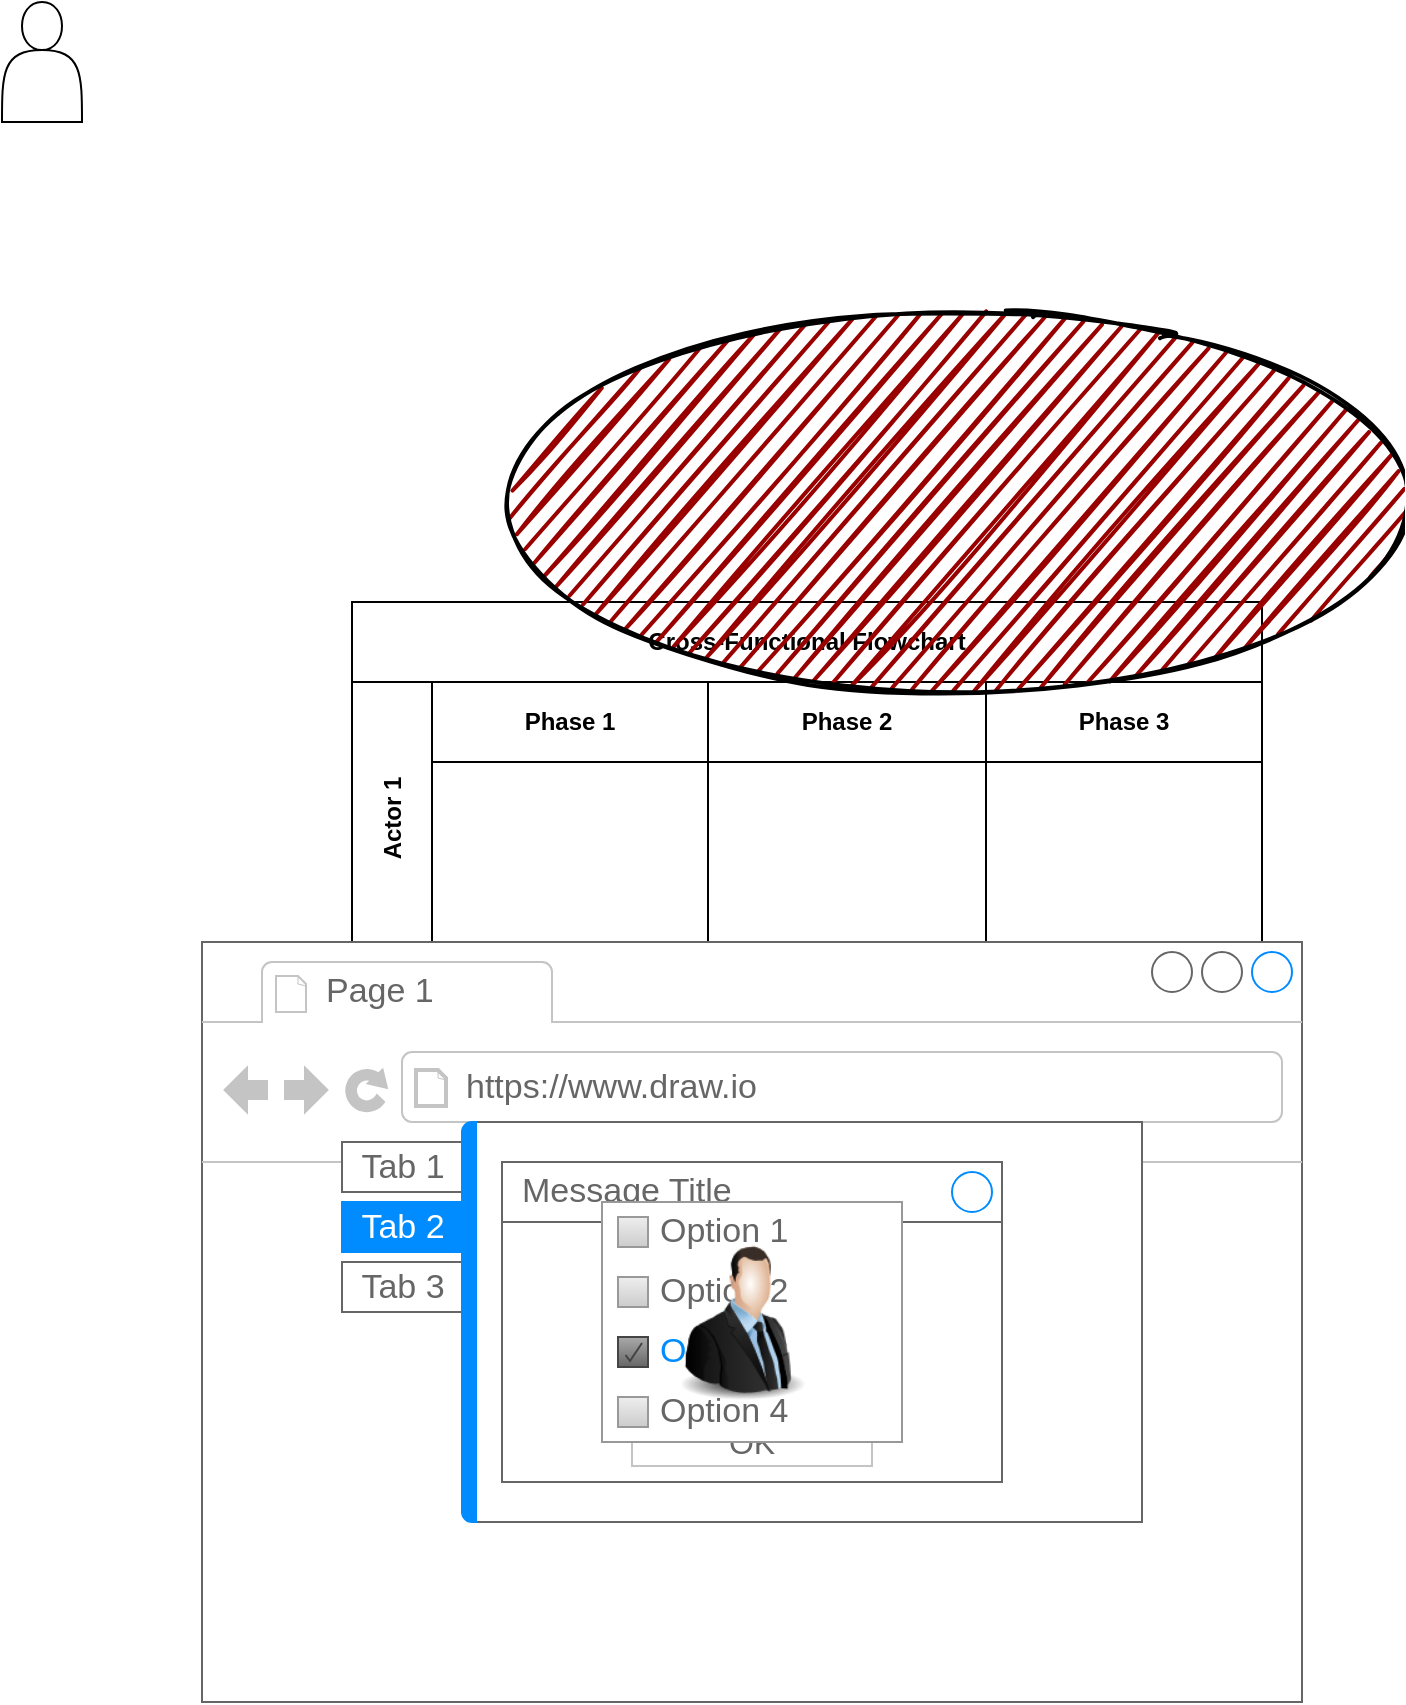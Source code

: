 <mxfile version="13.7.9" type="github"><diagram id="el5lpkAeHTSJ985W0oqw" name="Page-1"><mxGraphModel dx="1422" dy="1839" grid="1" gridSize="10" guides="1" tooltips="1" connect="1" arrows="1" fold="1" page="1" pageScale="1" pageWidth="850" pageHeight="1100" math="0" shadow="0"><root><mxCell id="0"/><mxCell id="1" parent="0"/><mxCell id="ZDGyZnzNB-nOGqRY-DIh-1" value="Cross-Functional Flowchart" style="shape=table;childLayout=tableLayout;rowLines=0;columnLines=0;startSize=40;html=1;whiteSpace=wrap;collapsible=0;recursiveResize=0;expand=0;pointerEvents=0;fontStyle=1;align=center;" parent="1" vertex="1"><mxGeometry x="225" y="-30" width="455" height="450" as="geometry"/></mxCell><mxCell id="ZDGyZnzNB-nOGqRY-DIh-2" value="Actor 1" style="swimlane;horizontal=0;points=[[0,0.5],[1,0.5]];portConstraint=eastwest;startSize=40;html=1;whiteSpace=wrap;collapsible=0;recursiveResize=0;expand=0;pointerEvents=0;fontStyle=1" parent="ZDGyZnzNB-nOGqRY-DIh-1" vertex="1"><mxGeometry y="40" width="455" height="137" as="geometry"/></mxCell><mxCell id="ZDGyZnzNB-nOGqRY-DIh-3" value="Phase 1" style="swimlane;connectable=0;startSize=40;html=1;whiteSpace=wrap;collapsible=0;recursiveResize=0;expand=0;pointerEvents=0;" parent="ZDGyZnzNB-nOGqRY-DIh-2" vertex="1"><mxGeometry x="40" width="138" height="137" as="geometry"/></mxCell><mxCell id="ZDGyZnzNB-nOGqRY-DIh-4" value="Phase 2" style="swimlane;connectable=0;startSize=40;html=1;whiteSpace=wrap;collapsible=0;recursiveResize=0;expand=0;pointerEvents=0;" parent="ZDGyZnzNB-nOGqRY-DIh-2" vertex="1"><mxGeometry x="178" width="139" height="137" as="geometry"/></mxCell><mxCell id="ZDGyZnzNB-nOGqRY-DIh-5" value="Phase 3" style="swimlane;connectable=0;startSize=40;html=1;whiteSpace=wrap;collapsible=0;recursiveResize=0;expand=0;pointerEvents=0;" parent="ZDGyZnzNB-nOGqRY-DIh-2" vertex="1"><mxGeometry x="317" width="138" height="137" as="geometry"/></mxCell><mxCell id="ZDGyZnzNB-nOGqRY-DIh-6" value="Actor 2" style="swimlane;horizontal=0;points=[[0,0.5],[1,0.5]];portConstraint=eastwest;startSize=40;html=1;whiteSpace=wrap;collapsible=0;recursiveResize=0;expand=0;pointerEvents=0;" parent="ZDGyZnzNB-nOGqRY-DIh-1" vertex="1"><mxGeometry y="177" width="455" height="136" as="geometry"/></mxCell><mxCell id="ZDGyZnzNB-nOGqRY-DIh-7" value="" style="swimlane;connectable=0;startSize=0;html=1;whiteSpace=wrap;collapsible=0;recursiveResize=0;expand=0;pointerEvents=0;" parent="ZDGyZnzNB-nOGqRY-DIh-6" vertex="1"><mxGeometry x="40" width="138" height="136" as="geometry"/></mxCell><mxCell id="ZDGyZnzNB-nOGqRY-DIh-8" value="" style="swimlane;connectable=0;startSize=0;html=1;whiteSpace=wrap;collapsible=0;recursiveResize=0;expand=0;pointerEvents=0;" parent="ZDGyZnzNB-nOGqRY-DIh-6" vertex="1"><mxGeometry x="178" width="139" height="136" as="geometry"/></mxCell><mxCell id="ZDGyZnzNB-nOGqRY-DIh-9" value="" style="swimlane;connectable=0;startSize=0;html=1;whiteSpace=wrap;collapsible=0;recursiveResize=0;expand=0;pointerEvents=0;" parent="ZDGyZnzNB-nOGqRY-DIh-6" vertex="1"><mxGeometry x="317" width="138" height="136" as="geometry"/></mxCell><mxCell id="ZDGyZnzNB-nOGqRY-DIh-10" value="Actor 3" style="swimlane;horizontal=0;points=[[0,0.5],[1,0.5]];portConstraint=eastwest;startSize=40;html=1;whiteSpace=wrap;collapsible=0;recursiveResize=0;expand=0;pointerEvents=0;" parent="ZDGyZnzNB-nOGqRY-DIh-1" vertex="1"><mxGeometry y="313" width="455" height="137" as="geometry"/></mxCell><mxCell id="ZDGyZnzNB-nOGqRY-DIh-11" value="" style="swimlane;connectable=0;startSize=0;html=1;whiteSpace=wrap;collapsible=0;recursiveResize=0;expand=0;pointerEvents=0;" parent="ZDGyZnzNB-nOGqRY-DIh-10" vertex="1"><mxGeometry x="40" width="138" height="137" as="geometry"/></mxCell><mxCell id="ZDGyZnzNB-nOGqRY-DIh-12" value="" style="swimlane;connectable=0;startSize=0;html=1;whiteSpace=wrap;collapsible=0;recursiveResize=0;expand=0;pointerEvents=0;" parent="ZDGyZnzNB-nOGqRY-DIh-10" vertex="1"><mxGeometry x="178" width="139" height="137" as="geometry"/></mxCell><mxCell id="ZDGyZnzNB-nOGqRY-DIh-13" value="" style="swimlane;connectable=0;startSize=0;html=1;whiteSpace=wrap;collapsible=0;recursiveResize=0;expand=0;pointerEvents=0;" parent="ZDGyZnzNB-nOGqRY-DIh-10" vertex="1"><mxGeometry x="317" width="138" height="137" as="geometry"/></mxCell><mxCell id="ZDGyZnzNB-nOGqRY-DIh-14" value="" style="ellipse;whiteSpace=wrap;html=1;strokeWidth=2;fillWeight=2;hachureGap=8;fillColor=#990000;fillStyle=dots;sketch=1;" parent="1" vertex="1"><mxGeometry x="305" y="-180" width="445" height="200" as="geometry"/></mxCell><mxCell id="ZDGyZnzNB-nOGqRY-DIh-15" value="" style="shape=mxgraph.bpmn.user_task;html=1;outlineConnect=0;" parent="1" vertex="1"><mxGeometry x="420" y="320" width="14" height="14" as="geometry"/></mxCell><mxCell id="ZDGyZnzNB-nOGqRY-DIh-16" value="" style="shape=mxgraph.bpmn.shape;html=1;verticalLabelPosition=bottom;labelBackgroundColor=#ffffff;verticalAlign=top;align=center;perimeter=ellipsePerimeter;outlineConnect=0;outline=end;symbol=escalation;" parent="1" vertex="1"><mxGeometry x="400" y="300" width="50" height="50" as="geometry"/></mxCell><mxCell id="ZDGyZnzNB-nOGqRY-DIh-17" value="" style="shape=mxgraph.bpmn.shape;html=1;verticalLabelPosition=bottom;labelBackgroundColor=#ffffff;verticalAlign=top;align=center;perimeter=ellipsePerimeter;outlineConnect=0;outline=boundNonint;symbol=conditional;" parent="1" vertex="1"><mxGeometry x="400" y="300" width="50" height="50" as="geometry"/></mxCell><mxCell id="ZDGyZnzNB-nOGqRY-DIh-18" value="Button Text" style="strokeWidth=1;shadow=0;dashed=0;align=center;html=1;shape=mxgraph.mockup.buttons.button;strokeColor=#666666;fontColor=#ffffff;mainText=;buttonStyle=round;fontSize=17;fontStyle=1;fillColor=#008cff;whiteSpace=wrap;" parent="1" vertex="1"><mxGeometry x="350" y="300" width="150" height="50" as="geometry"/></mxCell><mxCell id="ZDGyZnzNB-nOGqRY-DIh-19" value="Button Text" style="strokeWidth=1;shadow=0;dashed=0;align=center;html=1;shape=mxgraph.mockup.buttons.button;strokeColor=#666666;fontColor=#ffffff;mainText=;buttonStyle=round;fontSize=17;fontStyle=1;fillColor=#008cff;whiteSpace=wrap;" parent="1" vertex="1"><mxGeometry x="350" y="300" width="150" height="50" as="geometry"/></mxCell><mxCell id="ZDGyZnzNB-nOGqRY-DIh-20" value="" style="strokeWidth=1;shadow=0;dashed=0;align=center;html=1;shape=mxgraph.mockup.containers.browserWindow;rSize=0;strokeColor=#666666;strokeColor2=#008cff;strokeColor3=#c4c4c4;mainText=,;recursiveResize=0;" parent="1" vertex="1"><mxGeometry x="150" y="140" width="550" height="380" as="geometry"/></mxCell><mxCell id="ZDGyZnzNB-nOGqRY-DIh-21" value="Page 1" style="strokeWidth=1;shadow=0;dashed=0;align=center;html=1;shape=mxgraph.mockup.containers.anchor;fontSize=17;fontColor=#666666;align=left;" parent="ZDGyZnzNB-nOGqRY-DIh-20" vertex="1"><mxGeometry x="60" y="12" width="110" height="26" as="geometry"/></mxCell><mxCell id="ZDGyZnzNB-nOGqRY-DIh-22" value="https://www.draw.io" style="strokeWidth=1;shadow=0;dashed=0;align=center;html=1;shape=mxgraph.mockup.containers.anchor;rSize=0;fontSize=17;fontColor=#666666;align=left;" parent="ZDGyZnzNB-nOGqRY-DIh-20" vertex="1"><mxGeometry x="130" y="60" width="250" height="26" as="geometry"/></mxCell><mxCell id="ZDGyZnzNB-nOGqRY-DIh-23" value="" style="verticalLabelPosition=bottom;shadow=0;dashed=0;align=center;html=1;verticalAlign=top;strokeWidth=1;shape=mxgraph.mockup.containers.userFemale;strokeColor=#666666;strokeColor2=#008cff;" parent="1" vertex="1"><mxGeometry x="370" y="280" width="100" height="100" as="geometry"/></mxCell><mxCell id="ZDGyZnzNB-nOGqRY-DIh-24" value="" style="strokeWidth=1;shadow=0;dashed=0;align=center;html=1;shape=mxgraph.mockup.containers.marginRect2;rectMarginLeft=67;strokeColor=#666666;gradientColor=none;" parent="1" vertex="1"><mxGeometry x="220" y="230" width="400" height="200" as="geometry"/></mxCell><mxCell id="ZDGyZnzNB-nOGqRY-DIh-25" value="Tab 1" style="strokeColor=inherit;fillColor=inherit;gradientColor=inherit;strokeWidth=1;shadow=0;dashed=0;align=center;html=1;shape=mxgraph.mockup.containers.rrect;rSize=0;fontSize=17;fontColor=#666666;" parent="ZDGyZnzNB-nOGqRY-DIh-24" vertex="1"><mxGeometry width="60" height="25" relative="1" as="geometry"><mxPoint y="10" as="offset"/></mxGeometry></mxCell><mxCell id="ZDGyZnzNB-nOGqRY-DIh-26" value="Tab 2" style="strokeWidth=1;shadow=0;dashed=0;align=center;html=1;shape=mxgraph.mockup.containers.rrect;rSize=0;fontSize=17;fontColor=#ffffff;strokeColor=#008cff;fillColor=#008cff;" parent="ZDGyZnzNB-nOGqRY-DIh-24" vertex="1"><mxGeometry width="60" height="25" relative="1" as="geometry"><mxPoint y="40" as="offset"/></mxGeometry></mxCell><mxCell id="ZDGyZnzNB-nOGqRY-DIh-27" value="Tab 3" style="strokeColor=inherit;fillColor=inherit;gradientColor=inherit;strokeWidth=1;shadow=0;dashed=0;align=center;html=1;shape=mxgraph.mockup.containers.rrect;rSize=0;fontSize=17;fontColor=#666666;" parent="ZDGyZnzNB-nOGqRY-DIh-24" vertex="1"><mxGeometry width="60" height="25" relative="1" as="geometry"><mxPoint y="70" as="offset"/></mxGeometry></mxCell><mxCell id="ZDGyZnzNB-nOGqRY-DIh-28" value="" style="strokeWidth=1;shadow=0;dashed=0;align=center;html=1;shape=mxgraph.mockup.containers.leftButton;rSize=5;strokeColor=#008cff;fillColor=#008cff;resizeHeight=1;movable=0;deletable=0;" parent="ZDGyZnzNB-nOGqRY-DIh-24" vertex="1"><mxGeometry width="7" height="200" relative="1" as="geometry"><mxPoint x="60" as="offset"/></mxGeometry></mxCell><mxCell id="ZDGyZnzNB-nOGqRY-DIh-29" value="Some default&#10;message&#10;text." style="strokeWidth=1;shadow=0;dashed=0;align=center;html=1;shape=mxgraph.mockup.containers.rrect;rSize=0;strokeColor=#666666;fontColor=#666666;fontSize=17;verticalAlign=top;whiteSpace=wrap;fillColor=#ffffff;spacingTop=32;" parent="1" vertex="1"><mxGeometry x="300" y="250" width="250" height="160" as="geometry"/></mxCell><mxCell id="ZDGyZnzNB-nOGqRY-DIh-30" value="Message Title" style="strokeWidth=1;shadow=0;dashed=0;align=center;html=1;shape=mxgraph.mockup.containers.rrect;rSize=0;fontSize=17;fontColor=#666666;strokeColor=#666666;align=left;spacingLeft=8;fillColor=#ffffff;resizeWidth=1;" parent="ZDGyZnzNB-nOGqRY-DIh-29" vertex="1"><mxGeometry width="250" height="30" relative="1" as="geometry"/></mxCell><mxCell id="ZDGyZnzNB-nOGqRY-DIh-31" value="" style="shape=ellipse;strokeColor=#008cff;resizable=0;fillColor=none;html=1;" parent="ZDGyZnzNB-nOGqRY-DIh-30" vertex="1"><mxGeometry x="1" y="0.5" width="20" height="20" relative="1" as="geometry"><mxPoint x="-25" y="-10" as="offset"/></mxGeometry></mxCell><mxCell id="ZDGyZnzNB-nOGqRY-DIh-32" value="OK" style="strokeWidth=1;shadow=0;dashed=0;align=center;html=1;shape=mxgraph.mockup.containers.rrect;rSize=0;fontSize=16;fontColor=#666666;strokeColor=#c4c4c4;resizable=0;whiteSpace=wrap;fillColor=#ffffff;" parent="ZDGyZnzNB-nOGqRY-DIh-29" vertex="1"><mxGeometry x="0.5" y="1" width="120" height="25" relative="1" as="geometry"><mxPoint x="-60" y="-33" as="offset"/></mxGeometry></mxCell><mxCell id="ZDGyZnzNB-nOGqRY-DIh-33" value="" style="strokeWidth=1;shadow=0;dashed=0;align=center;html=1;shape=mxgraph.mockup.forms.rrect;rSize=0;strokeColor=#999999;fillColor=#ffffff;recursiveResize=0;" parent="1" vertex="1"><mxGeometry x="350" y="270" width="150" height="120" as="geometry"/></mxCell><mxCell id="ZDGyZnzNB-nOGqRY-DIh-34" value="Option 1" style="strokeWidth=1;shadow=0;dashed=0;align=center;html=1;shape=mxgraph.mockup.forms.rrect;rSize=0;fillColor=#eeeeee;strokeColor=#999999;gradientColor=#cccccc;align=left;spacingLeft=4;fontSize=17;fontColor=#666666;labelPosition=right;" parent="ZDGyZnzNB-nOGqRY-DIh-33" vertex="1"><mxGeometry x="8" y="7.5" width="15" height="15" as="geometry"/></mxCell><mxCell id="ZDGyZnzNB-nOGqRY-DIh-35" value="Option 2" style="strokeWidth=1;shadow=0;dashed=0;align=center;html=1;shape=mxgraph.mockup.forms.rrect;rSize=0;fillColor=#eeeeee;strokeColor=#999999;gradientColor=#cccccc;align=left;spacingLeft=4;fontSize=17;fontColor=#666666;labelPosition=right;" parent="ZDGyZnzNB-nOGqRY-DIh-33" vertex="1"><mxGeometry x="8" y="37.5" width="15" height="15" as="geometry"/></mxCell><mxCell id="ZDGyZnzNB-nOGqRY-DIh-36" value="Option 3" style="strokeWidth=1;shadow=0;dashed=0;align=center;html=1;shape=mxgraph.mockup.forms.checkbox;rSize=0;resizable=0;fillColor=#aaaaaa;strokeColor=#444444;gradientColor=#666666;align=left;spacingLeft=4;fontSize=17;fontColor=#008cff;labelPosition=right;" parent="ZDGyZnzNB-nOGqRY-DIh-33" vertex="1"><mxGeometry x="8" y="67.5" width="15" height="15" as="geometry"/></mxCell><mxCell id="ZDGyZnzNB-nOGqRY-DIh-37" value="Option 4" style="strokeWidth=1;shadow=0;dashed=0;align=center;html=1;shape=mxgraph.mockup.forms.rrect;rSize=0;fillColor=#eeeeee;strokeColor=#999999;gradientColor=#cccccc;align=left;spacingLeft=4;fontSize=17;fontColor=#666666;labelPosition=right;" parent="ZDGyZnzNB-nOGqRY-DIh-33" vertex="1"><mxGeometry x="8" y="97.5" width="15" height="15" as="geometry"/></mxCell><mxCell id="ZDGyZnzNB-nOGqRY-DIh-38" value="" style="image;html=1;image=img/lib/clip_art/people/Suit_Man_128x128.png" parent="1" vertex="1"><mxGeometry x="380" y="290" width="80" height="80" as="geometry"/></mxCell><mxCell id="ZDGyZnzNB-nOGqRY-DIh-39" value="" style="shape=actor;whiteSpace=wrap;html=1;" parent="1" vertex="1"><mxGeometry x="50" y="-330" width="40" height="60" as="geometry"/></mxCell></root></mxGraphModel></diagram></mxfile>